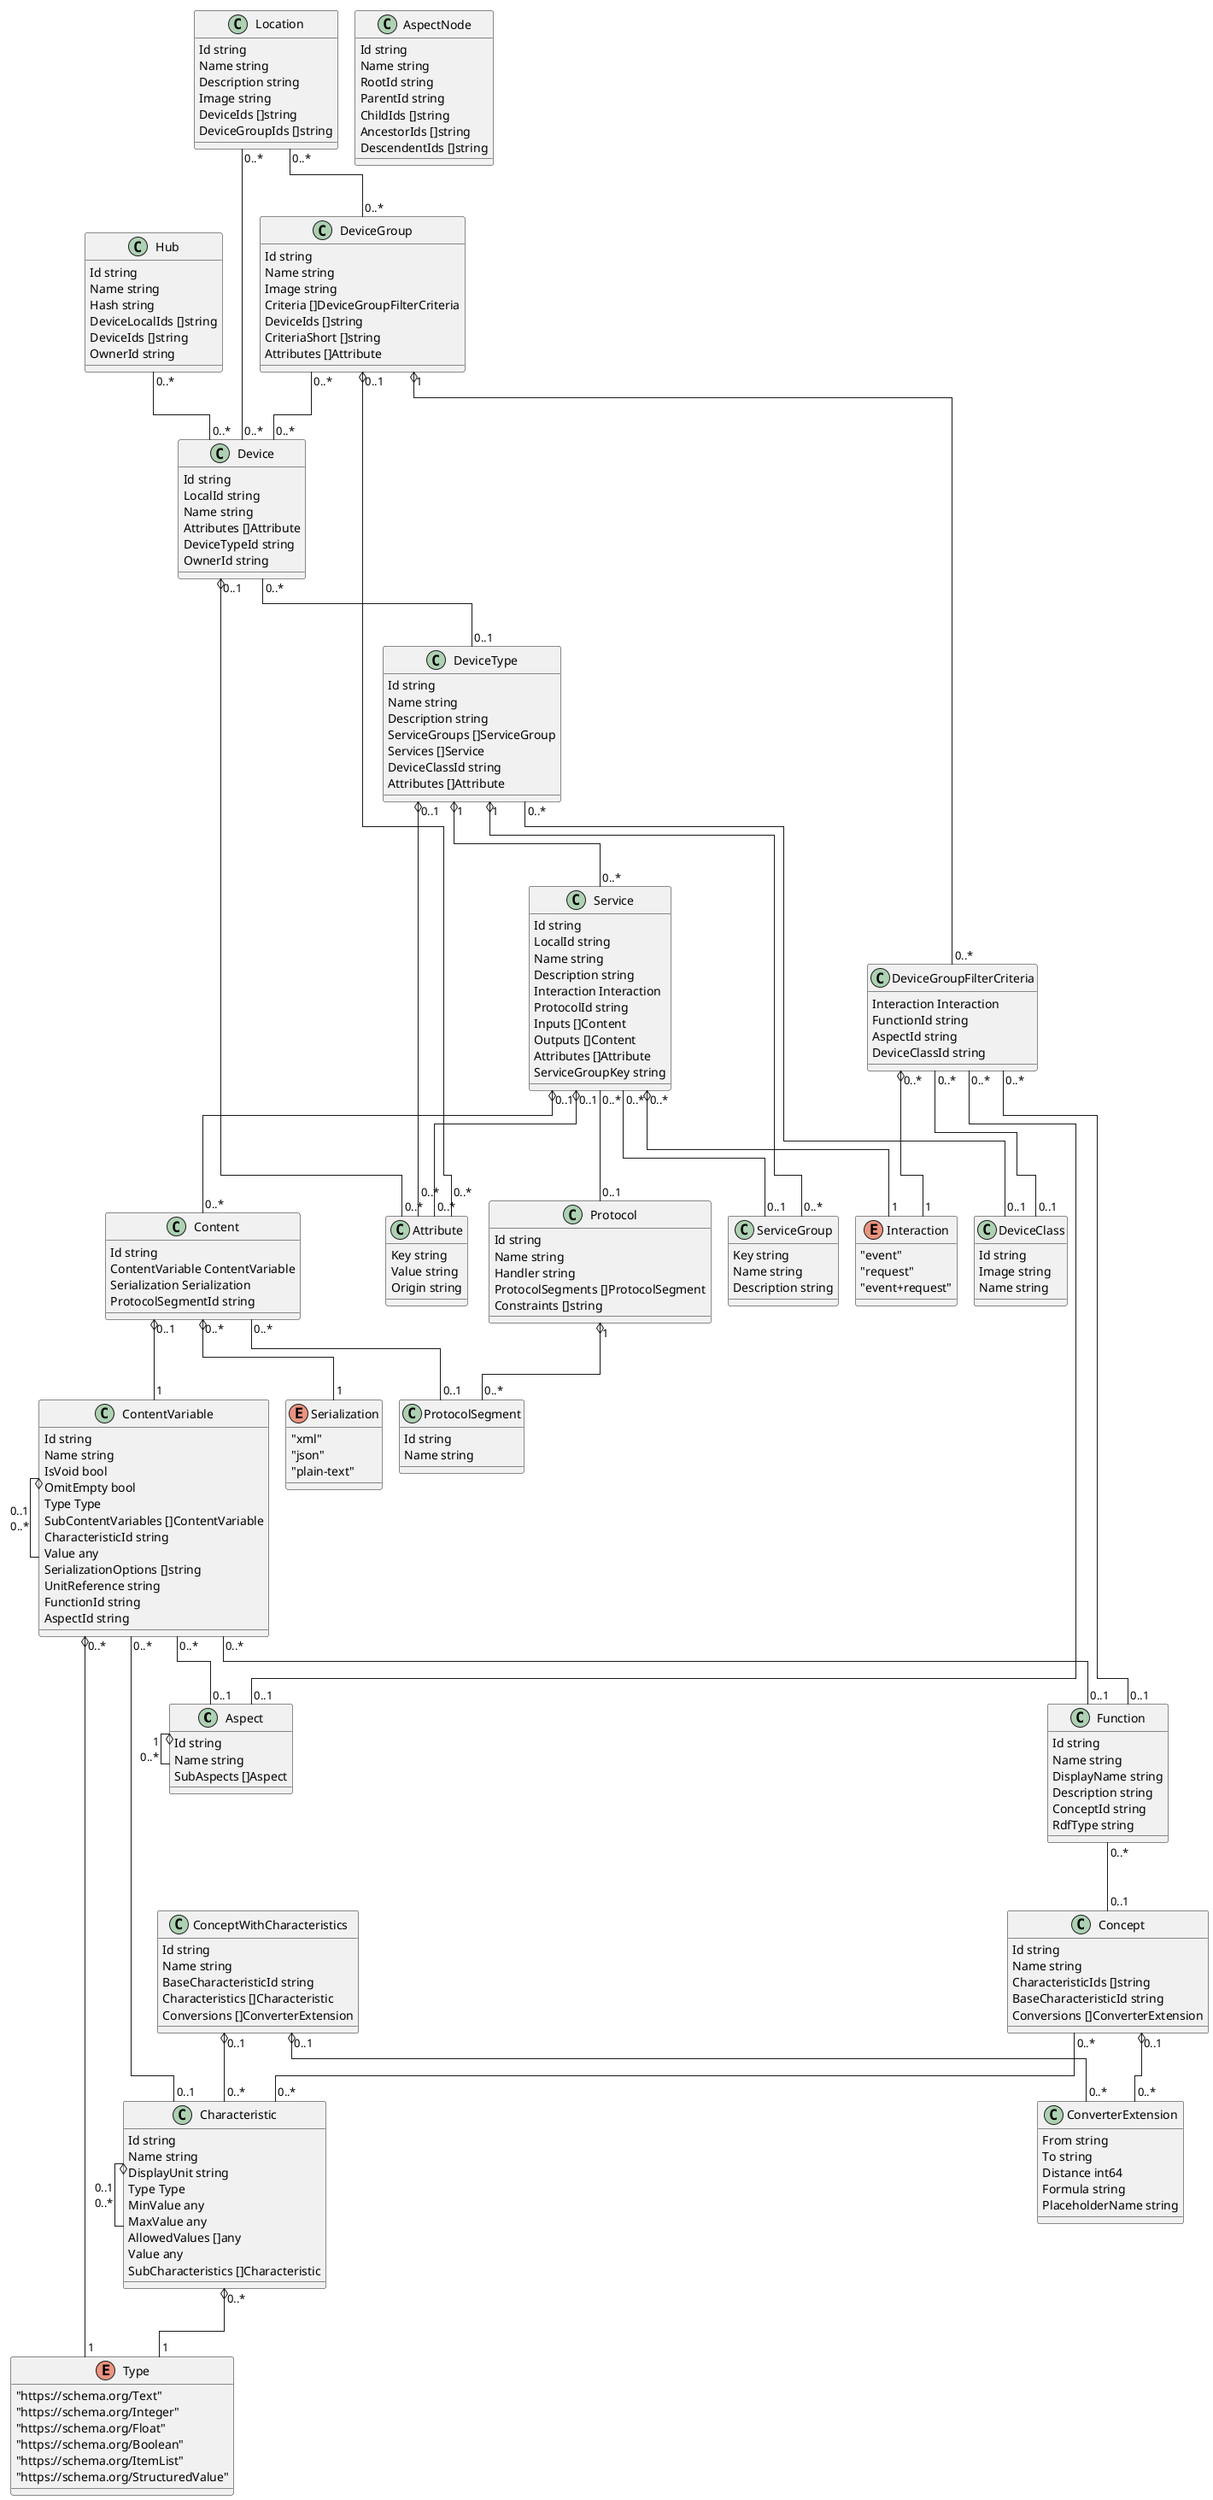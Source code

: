 @startuml
!pragma layout elk


class Aspect {
Id string
Name string
SubAspects []Aspect
}
Aspect "1" o- "0..*" Aspect


class AspectNode {
Id string
Name string
RootId string
ParentId string
ChildIds []string
AncestorIds []string
DescendentIds []string
}



class Attribute {
Key string
Value string
Origin string
}



class Characteristic {
Id string
Name string
DisplayUnit string
Type Type
MinValue any
MaxValue any
AllowedValues []any
Value any
SubCharacteristics []Characteristic
}
Characteristic "0..1" o- "0..*" Characteristic
Characteristic "0..*" o- "1" Type


class Concept {
Id string
Name string
CharacteristicIds []string
BaseCharacteristicId string
Conversions []ConverterExtension
}
Concept "0..1" o- "0..*" ConverterExtension
Concept "0..*" - "0..*" Characteristic

class ConceptWithCharacteristics {
Id string
Name string
BaseCharacteristicId string
Characteristics []Characteristic
Conversions []ConverterExtension
}
ConceptWithCharacteristics "0..1" o- "0..*" Characteristic
ConceptWithCharacteristics "0..1" o- "0..*" ConverterExtension


class Content {
Id string
ContentVariable ContentVariable
Serialization Serialization
ProtocolSegmentId string
}
Content "0..1" o- "1" ContentVariable
Content "0..*" o- "1" Serialization
Content "0..*" - "0..1" ProtocolSegment

class ContentVariable {
Id string
Name string
IsVoid bool
OmitEmpty bool
Type Type
SubContentVariables []ContentVariable
CharacteristicId string
Value any
SerializationOptions []string
UnitReference string
FunctionId string
AspectId string
}
ContentVariable "0..1" o- "0..*" ContentVariable
ContentVariable "0..*" o- "1" Type
ContentVariable "0..*" - "0..1" Aspect
ContentVariable "0..*" - "0..1" Characteristic
ContentVariable "0..*" - "0..1" Function

class ConverterExtension {
From string
To string
Distance int64
Formula string
PlaceholderName string
}



class Device {
Id string
LocalId string
Name string
Attributes []Attribute
DeviceTypeId string
OwnerId string
}
Device "0..1" o- "0..*" Attribute
Device "0..*" - "0..1" DeviceType

class DeviceClass {
Id string
Image string
Name string
}



class DeviceGroup {
Id string
Name string
Image string
Criteria []DeviceGroupFilterCriteria
DeviceIds []string
CriteriaShort []string
Attributes []Attribute
}
DeviceGroup "0..1" o- "0..*" Attribute
DeviceGroup "1" o- "0..*" DeviceGroupFilterCriteria
DeviceGroup "0..*" - "0..*" Device

class DeviceGroupFilterCriteria {
Interaction Interaction
FunctionId string
AspectId string
DeviceClassId string
}
DeviceGroupFilterCriteria "0..*" o- "1" Interaction
DeviceGroupFilterCriteria "0..*" - "0..1" Aspect
DeviceGroupFilterCriteria "0..*" - "0..1" DeviceClass
DeviceGroupFilterCriteria "0..*" - "0..1" Function

class DeviceType {
Id string
Name string
Description string
ServiceGroups []ServiceGroup
Services []Service
DeviceClassId string
Attributes []Attribute
}
DeviceType "0..1" o- "0..*" Attribute
DeviceType "1" o- "0..*" Service
DeviceType "1" o- "0..*" ServiceGroup
DeviceType "0..*" - "0..1" DeviceClass

class Function {
Id string
Name string
DisplayName string
Description string
ConceptId string
RdfType string
}

Function "0..*" - "0..1" Concept

class Hub {
Id string
Name string
Hash string
DeviceLocalIds []string
DeviceIds []string
OwnerId string
}

Hub "0..*" - "0..*" Device

class Location {
Id string
Name string
Description string
Image string
DeviceIds []string
DeviceGroupIds []string
}

Location "0..*" - "0..*" Device
Location "0..*" - "0..*" DeviceGroup

class Protocol {
Id string
Name string
Handler string
ProtocolSegments []ProtocolSegment
Constraints []string
}
Protocol "1" o- "0..*" ProtocolSegment


class ProtocolSegment {
Id string
Name string
}



class Service {
Id string
LocalId string
Name string
Description string
Interaction Interaction
ProtocolId string
Inputs []Content
Outputs []Content
Attributes []Attribute
ServiceGroupKey string
}
Service "0..1" o- "0..*" Attribute
Service "0..1" o- "0..*" Content
Service "0..*" o- "1" Interaction
Service "0..*" - "0..1" Protocol
Service "0..*" - "0..1" ServiceGroup

class ServiceGroup {
Key string
Name string
Description string
}



enum Interaction {
		"event"
"request"
"event+request"
	}
enum Serialization {
		"xml"
"json"
"plain-text"
	}
enum Type {
		"https://schema.org/Text"
"https://schema.org/Integer"
"https://schema.org/Float"
"https://schema.org/Boolean"
"https://schema.org/ItemList"
"https://schema.org/StructuredValue"
	}

@enduml